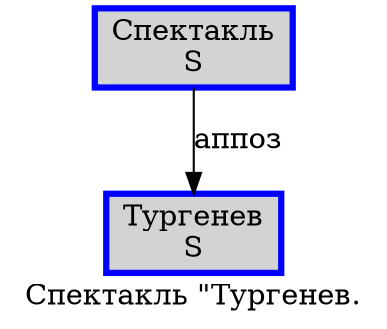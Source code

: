 digraph SENTENCE_662 {
	graph [label="Спектакль \"Тургенев."]
	node [style=filled]
		0 [label="Спектакль
S" color=blue fillcolor=lightgray penwidth=3 shape=box]
		2 [label="Тургенев
S" color=blue fillcolor=lightgray penwidth=3 shape=box]
			0 -> 2 [label="аппоз"]
}
